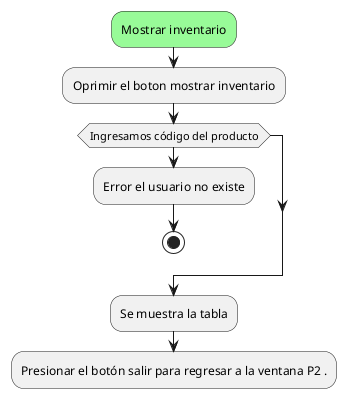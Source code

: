 @startuml
#palegreen:Mostrar inventario;
:Oprimir el boton mostrar inventario;
if (Ingresamos código del producto) then
  :Error el usuario no existe;
  stop
endif
:Se muestra la tabla;
:Presionar el botón salir para regresar a la ventana P2 .;
@enduml
